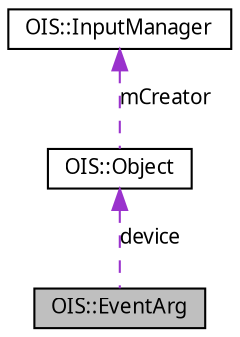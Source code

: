 digraph G
{
  edge [fontname="FreeSans.ttf",fontsize=10,labelfontname="FreeSans.ttf",labelfontsize=10];
  node [fontname="FreeSans.ttf",fontsize=10,shape=record];
  Node1 [label="OIS::EventArg",height=0.2,width=0.4,color="black", fillcolor="grey75", style="filled" fontcolor="black"];
  Node2 -> Node1 [dir=back,color="darkorchid3",fontsize=10,style="dashed",label="device",fontname="FreeSans.ttf"];
  Node2 [label="OIS::Object",height=0.2,width=0.4,color="black", fillcolor="white", style="filled",URL="$classOIS_1_1Object.html"];
  Node3 -> Node2 [dir=back,color="darkorchid3",fontsize=10,style="dashed",label="mCreator",fontname="FreeSans.ttf"];
  Node3 [label="OIS::InputManager",height=0.2,width=0.4,color="black", fillcolor="white", style="filled",URL="$classOIS_1_1InputManager.html"];
}
